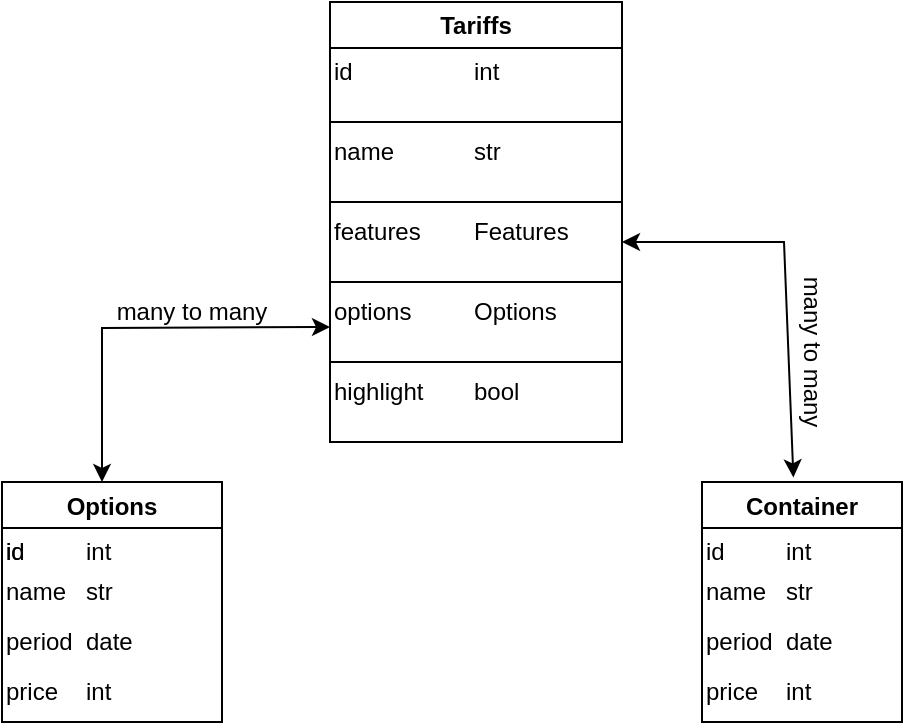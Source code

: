 <mxfile version="21.7.1" type="github">
  <diagram id="C5RBs43oDa-KdzZeNtuy" name="Page-1">
    <mxGraphModel dx="1154" dy="545" grid="1" gridSize="10" guides="1" tooltips="1" connect="1" arrows="1" fold="1" page="1" pageScale="1" pageWidth="827" pageHeight="1169" math="0" shadow="0">
      <root>
        <mxCell id="WIyWlLk6GJQsqaUBKTNV-0" />
        <mxCell id="WIyWlLk6GJQsqaUBKTNV-1" parent="WIyWlLk6GJQsqaUBKTNV-0" />
        <mxCell id="Rf6bfeSqrDs8qjhylH2h-2" value="Tariffs" style="swimlane;whiteSpace=wrap;html=1;" vertex="1" parent="WIyWlLk6GJQsqaUBKTNV-1">
          <mxGeometry x="314" y="120" width="146" height="220" as="geometry">
            <mxRectangle x="280" y="220" width="80" height="30" as="alternateBounds" />
          </mxGeometry>
        </mxCell>
        <mxCell id="Rf6bfeSqrDs8qjhylH2h-7" value="" style="endArrow=none;html=1;rounded=0;exitX=0;exitY=0.5;exitDx=0;exitDy=0;" edge="1" parent="Rf6bfeSqrDs8qjhylH2h-2">
          <mxGeometry width="50" height="50" relative="1" as="geometry">
            <mxPoint y="140" as="sourcePoint" />
            <mxPoint x="146" y="140" as="targetPoint" />
            <Array as="points" />
          </mxGeometry>
        </mxCell>
        <mxCell id="Rf6bfeSqrDs8qjhylH2h-8" value="" style="endArrow=none;html=1;rounded=0;exitX=0;exitY=0.5;exitDx=0;exitDy=0;" edge="1" parent="Rf6bfeSqrDs8qjhylH2h-2">
          <mxGeometry width="50" height="50" relative="1" as="geometry">
            <mxPoint y="180" as="sourcePoint" />
            <mxPoint x="146" y="180" as="targetPoint" />
            <Array as="points" />
          </mxGeometry>
        </mxCell>
        <mxCell id="Rf6bfeSqrDs8qjhylH2h-17" value="id" style="text;html=1;strokeColor=none;fillColor=none;align=left;verticalAlign=middle;whiteSpace=wrap;rounded=0;" vertex="1" parent="Rf6bfeSqrDs8qjhylH2h-2">
          <mxGeometry y="20" width="60" height="30" as="geometry" />
        </mxCell>
        <mxCell id="Rf6bfeSqrDs8qjhylH2h-18" value="name" style="text;html=1;strokeColor=none;fillColor=none;align=left;verticalAlign=middle;whiteSpace=wrap;rounded=0;" vertex="1" parent="Rf6bfeSqrDs8qjhylH2h-2">
          <mxGeometry y="60" width="60" height="30" as="geometry" />
        </mxCell>
        <mxCell id="Rf6bfeSqrDs8qjhylH2h-19" value="features" style="text;html=1;strokeColor=none;fillColor=none;align=left;verticalAlign=middle;whiteSpace=wrap;rounded=0;" vertex="1" parent="Rf6bfeSqrDs8qjhylH2h-2">
          <mxGeometry y="100" width="60" height="30" as="geometry" />
        </mxCell>
        <mxCell id="Rf6bfeSqrDs8qjhylH2h-20" value="options" style="text;html=1;strokeColor=none;fillColor=none;align=left;verticalAlign=middle;whiteSpace=wrap;rounded=0;" vertex="1" parent="Rf6bfeSqrDs8qjhylH2h-2">
          <mxGeometry y="140" width="90" height="30" as="geometry" />
        </mxCell>
        <mxCell id="Rf6bfeSqrDs8qjhylH2h-21" value="highlight" style="text;html=1;strokeColor=none;fillColor=none;align=left;verticalAlign=middle;whiteSpace=wrap;rounded=0;" vertex="1" parent="Rf6bfeSqrDs8qjhylH2h-2">
          <mxGeometry y="180" width="70" height="30" as="geometry" />
        </mxCell>
        <mxCell id="Rf6bfeSqrDs8qjhylH2h-88" value="int" style="text;html=1;strokeColor=none;fillColor=none;align=left;verticalAlign=middle;whiteSpace=wrap;rounded=0;" vertex="1" parent="Rf6bfeSqrDs8qjhylH2h-2">
          <mxGeometry x="70" y="20" width="60" height="30" as="geometry" />
        </mxCell>
        <mxCell id="Rf6bfeSqrDs8qjhylH2h-89" value="str" style="text;html=1;strokeColor=none;fillColor=none;align=left;verticalAlign=middle;whiteSpace=wrap;rounded=0;" vertex="1" parent="Rf6bfeSqrDs8qjhylH2h-2">
          <mxGeometry x="70" y="60" width="60" height="30" as="geometry" />
        </mxCell>
        <mxCell id="Rf6bfeSqrDs8qjhylH2h-90" value="Features" style="text;html=1;strokeColor=none;fillColor=none;align=left;verticalAlign=middle;whiteSpace=wrap;rounded=0;" vertex="1" parent="Rf6bfeSqrDs8qjhylH2h-2">
          <mxGeometry x="70" y="100" width="60" height="30" as="geometry" />
        </mxCell>
        <mxCell id="Rf6bfeSqrDs8qjhylH2h-91" value="Options" style="text;html=1;strokeColor=none;fillColor=none;align=left;verticalAlign=middle;whiteSpace=wrap;rounded=0;" vertex="1" parent="Rf6bfeSqrDs8qjhylH2h-2">
          <mxGeometry x="70" y="140" width="90" height="30" as="geometry" />
        </mxCell>
        <mxCell id="Rf6bfeSqrDs8qjhylH2h-92" value="bool" style="text;html=1;strokeColor=none;fillColor=none;align=left;verticalAlign=middle;whiteSpace=wrap;rounded=0;" vertex="1" parent="Rf6bfeSqrDs8qjhylH2h-2">
          <mxGeometry x="70" y="180" width="70" height="30" as="geometry" />
        </mxCell>
        <mxCell id="Rf6bfeSqrDs8qjhylH2h-3" value="" style="endArrow=none;html=1;rounded=0;" edge="1" parent="WIyWlLk6GJQsqaUBKTNV-1">
          <mxGeometry width="50" height="50" relative="1" as="geometry">
            <mxPoint x="314" y="180" as="sourcePoint" />
            <mxPoint x="460" y="180" as="targetPoint" />
            <Array as="points">
              <mxPoint x="314" y="180" />
            </Array>
          </mxGeometry>
        </mxCell>
        <mxCell id="Rf6bfeSqrDs8qjhylH2h-5" value="" style="endArrow=none;html=1;rounded=0;" edge="1" parent="WIyWlLk6GJQsqaUBKTNV-1">
          <mxGeometry width="50" height="50" relative="1" as="geometry">
            <mxPoint x="314" y="220" as="sourcePoint" />
            <mxPoint x="460" y="220" as="targetPoint" />
            <Array as="points">
              <mxPoint x="414" y="220" />
            </Array>
          </mxGeometry>
        </mxCell>
        <mxCell id="Rf6bfeSqrDs8qjhylH2h-67" value="Options" style="swimlane;" vertex="1" parent="WIyWlLk6GJQsqaUBKTNV-1">
          <mxGeometry x="150" y="360" width="110" height="120" as="geometry" />
        </mxCell>
        <mxCell id="Rf6bfeSqrDs8qjhylH2h-70" value="id" style="text;html=1;strokeColor=none;fillColor=none;align=left;verticalAlign=middle;whiteSpace=wrap;rounded=0;" vertex="1" parent="Rf6bfeSqrDs8qjhylH2h-67">
          <mxGeometry y="20" width="60" height="30" as="geometry" />
        </mxCell>
        <mxCell id="Rf6bfeSqrDs8qjhylH2h-71" value="id" style="text;html=1;strokeColor=none;fillColor=none;align=left;verticalAlign=middle;whiteSpace=wrap;rounded=0;" vertex="1" parent="Rf6bfeSqrDs8qjhylH2h-67">
          <mxGeometry y="20" width="60" height="30" as="geometry" />
        </mxCell>
        <mxCell id="Rf6bfeSqrDs8qjhylH2h-74" value="name" style="text;html=1;strokeColor=none;fillColor=none;align=left;verticalAlign=middle;whiteSpace=wrap;rounded=0;" vertex="1" parent="Rf6bfeSqrDs8qjhylH2h-67">
          <mxGeometry y="40" width="60" height="30" as="geometry" />
        </mxCell>
        <mxCell id="Rf6bfeSqrDs8qjhylH2h-75" value="period" style="text;html=1;strokeColor=none;fillColor=none;align=left;verticalAlign=middle;whiteSpace=wrap;rounded=0;" vertex="1" parent="Rf6bfeSqrDs8qjhylH2h-67">
          <mxGeometry y="70" width="60" height="20" as="geometry" />
        </mxCell>
        <mxCell id="Rf6bfeSqrDs8qjhylH2h-76" value="price" style="text;html=1;strokeColor=none;fillColor=none;align=left;verticalAlign=middle;whiteSpace=wrap;rounded=0;" vertex="1" parent="Rf6bfeSqrDs8qjhylH2h-67">
          <mxGeometry y="90" width="60" height="30" as="geometry" />
        </mxCell>
        <mxCell id="Rf6bfeSqrDs8qjhylH2h-93" value="int" style="text;html=1;strokeColor=none;fillColor=none;align=left;verticalAlign=middle;whiteSpace=wrap;rounded=0;" vertex="1" parent="Rf6bfeSqrDs8qjhylH2h-67">
          <mxGeometry x="40" y="20" width="60" height="30" as="geometry" />
        </mxCell>
        <mxCell id="Rf6bfeSqrDs8qjhylH2h-95" value="str" style="text;html=1;strokeColor=none;fillColor=none;align=left;verticalAlign=middle;whiteSpace=wrap;rounded=0;" vertex="1" parent="Rf6bfeSqrDs8qjhylH2h-67">
          <mxGeometry x="40" y="40" width="60" height="30" as="geometry" />
        </mxCell>
        <mxCell id="Rf6bfeSqrDs8qjhylH2h-96" value="date" style="text;html=1;strokeColor=none;fillColor=none;align=left;verticalAlign=middle;whiteSpace=wrap;rounded=0;" vertex="1" parent="Rf6bfeSqrDs8qjhylH2h-67">
          <mxGeometry x="40" y="65" width="60" height="30" as="geometry" />
        </mxCell>
        <mxCell id="Rf6bfeSqrDs8qjhylH2h-97" value="int" style="text;html=1;strokeColor=none;fillColor=none;align=left;verticalAlign=middle;whiteSpace=wrap;rounded=0;" vertex="1" parent="Rf6bfeSqrDs8qjhylH2h-67">
          <mxGeometry x="40" y="90" width="60" height="30" as="geometry" />
        </mxCell>
        <mxCell id="Rf6bfeSqrDs8qjhylH2h-69" value="" style="endArrow=classic;startArrow=classic;html=1;rounded=0;entryX=0;entryY=0.75;entryDx=0;entryDy=0;" edge="1" parent="WIyWlLk6GJQsqaUBKTNV-1" target="Rf6bfeSqrDs8qjhylH2h-20">
          <mxGeometry width="50" height="50" relative="1" as="geometry">
            <mxPoint x="200" y="360" as="sourcePoint" />
            <mxPoint x="250" y="310" as="targetPoint" />
            <Array as="points">
              <mxPoint x="200" y="283" />
            </Array>
          </mxGeometry>
        </mxCell>
        <mxCell id="Rf6bfeSqrDs8qjhylH2h-79" value="many to many" style="text;html=1;strokeColor=none;fillColor=none;align=center;verticalAlign=middle;whiteSpace=wrap;rounded=0;" vertex="1" parent="WIyWlLk6GJQsqaUBKTNV-1">
          <mxGeometry x="190" y="260" width="110" height="30" as="geometry" />
        </mxCell>
        <mxCell id="Rf6bfeSqrDs8qjhylH2h-80" value="Container" style="swimlane;" vertex="1" parent="WIyWlLk6GJQsqaUBKTNV-1">
          <mxGeometry x="500" y="360" width="100" height="120" as="geometry" />
        </mxCell>
        <mxCell id="Rf6bfeSqrDs8qjhylH2h-84" value="id" style="text;html=1;strokeColor=none;fillColor=none;align=left;verticalAlign=middle;whiteSpace=wrap;rounded=0;" vertex="1" parent="Rf6bfeSqrDs8qjhylH2h-80">
          <mxGeometry y="20" width="60" height="30" as="geometry" />
        </mxCell>
        <mxCell id="Rf6bfeSqrDs8qjhylH2h-85" value="name" style="text;html=1;strokeColor=none;fillColor=none;align=left;verticalAlign=middle;whiteSpace=wrap;rounded=0;" vertex="1" parent="Rf6bfeSqrDs8qjhylH2h-80">
          <mxGeometry y="40" width="60" height="30" as="geometry" />
        </mxCell>
        <mxCell id="Rf6bfeSqrDs8qjhylH2h-86" value="period" style="text;html=1;strokeColor=none;fillColor=none;align=left;verticalAlign=middle;whiteSpace=wrap;rounded=0;" vertex="1" parent="Rf6bfeSqrDs8qjhylH2h-80">
          <mxGeometry y="70" width="60" height="20" as="geometry" />
        </mxCell>
        <mxCell id="Rf6bfeSqrDs8qjhylH2h-87" value="price" style="text;html=1;strokeColor=none;fillColor=none;align=left;verticalAlign=middle;whiteSpace=wrap;rounded=0;" vertex="1" parent="Rf6bfeSqrDs8qjhylH2h-80">
          <mxGeometry y="90" width="60" height="30" as="geometry" />
        </mxCell>
        <mxCell id="Rf6bfeSqrDs8qjhylH2h-94" value="int" style="text;html=1;strokeColor=none;fillColor=none;align=left;verticalAlign=middle;whiteSpace=wrap;rounded=0;" vertex="1" parent="Rf6bfeSqrDs8qjhylH2h-80">
          <mxGeometry x="40" y="20" width="60" height="30" as="geometry" />
        </mxCell>
        <mxCell id="Rf6bfeSqrDs8qjhylH2h-98" value="str" style="text;html=1;strokeColor=none;fillColor=none;align=left;verticalAlign=middle;whiteSpace=wrap;rounded=0;" vertex="1" parent="Rf6bfeSqrDs8qjhylH2h-80">
          <mxGeometry x="40" y="40" width="60" height="30" as="geometry" />
        </mxCell>
        <mxCell id="Rf6bfeSqrDs8qjhylH2h-101" value="date" style="text;html=1;strokeColor=none;fillColor=none;align=left;verticalAlign=middle;whiteSpace=wrap;rounded=0;" vertex="1" parent="Rf6bfeSqrDs8qjhylH2h-80">
          <mxGeometry x="40" y="65" width="60" height="30" as="geometry" />
        </mxCell>
        <mxCell id="Rf6bfeSqrDs8qjhylH2h-102" value="int" style="text;html=1;strokeColor=none;fillColor=none;align=left;verticalAlign=middle;whiteSpace=wrap;rounded=0;" vertex="1" parent="Rf6bfeSqrDs8qjhylH2h-80">
          <mxGeometry x="40" y="90" width="60" height="30" as="geometry" />
        </mxCell>
        <mxCell id="Rf6bfeSqrDs8qjhylH2h-81" value="" style="endArrow=classic;startArrow=classic;html=1;rounded=0;exitX=0.457;exitY=-0.019;exitDx=0;exitDy=0;exitPerimeter=0;" edge="1" parent="WIyWlLk6GJQsqaUBKTNV-1" source="Rf6bfeSqrDs8qjhylH2h-80">
          <mxGeometry width="50" height="50" relative="1" as="geometry">
            <mxPoint x="520" y="350" as="sourcePoint" />
            <mxPoint x="460" y="240" as="targetPoint" />
            <Array as="points">
              <mxPoint x="541" y="240" />
            </Array>
          </mxGeometry>
        </mxCell>
        <mxCell id="Rf6bfeSqrDs8qjhylH2h-83" value="many to many" style="text;html=1;strokeColor=none;fillColor=none;align=center;verticalAlign=middle;whiteSpace=wrap;rounded=0;rotation=90;" vertex="1" parent="WIyWlLk6GJQsqaUBKTNV-1">
          <mxGeometry x="500" y="280" width="110" height="30" as="geometry" />
        </mxCell>
      </root>
    </mxGraphModel>
  </diagram>
</mxfile>
